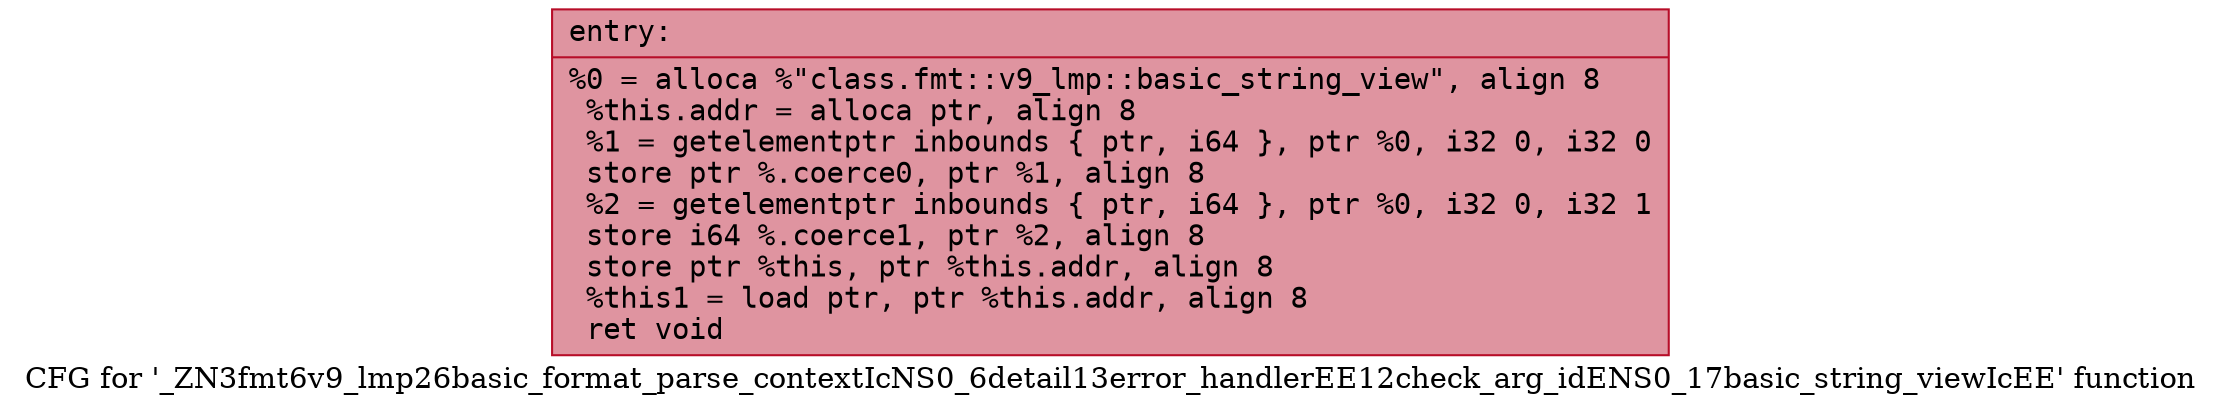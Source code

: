 digraph "CFG for '_ZN3fmt6v9_lmp26basic_format_parse_contextIcNS0_6detail13error_handlerEE12check_arg_idENS0_17basic_string_viewIcEE' function" {
	label="CFG for '_ZN3fmt6v9_lmp26basic_format_parse_contextIcNS0_6detail13error_handlerEE12check_arg_idENS0_17basic_string_viewIcEE' function";

	Node0x556bfeada110 [shape=record,color="#b70d28ff", style=filled, fillcolor="#b70d2870" fontname="Courier",label="{entry:\l|  %0 = alloca %\"class.fmt::v9_lmp::basic_string_view\", align 8\l  %this.addr = alloca ptr, align 8\l  %1 = getelementptr inbounds \{ ptr, i64 \}, ptr %0, i32 0, i32 0\l  store ptr %.coerce0, ptr %1, align 8\l  %2 = getelementptr inbounds \{ ptr, i64 \}, ptr %0, i32 0, i32 1\l  store i64 %.coerce1, ptr %2, align 8\l  store ptr %this, ptr %this.addr, align 8\l  %this1 = load ptr, ptr %this.addr, align 8\l  ret void\l}"];
}

